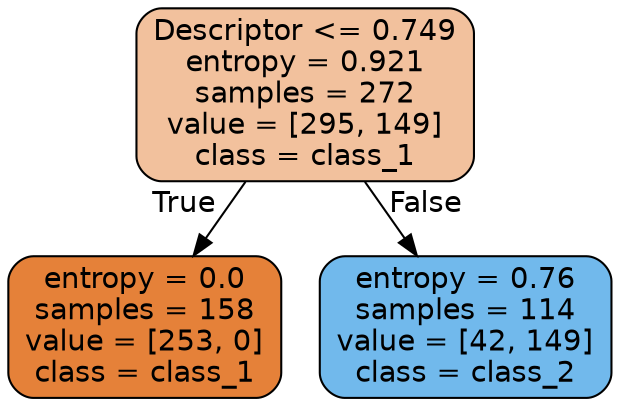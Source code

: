 digraph Tree {
node [shape=box, style="filled, rounded", color="black", fontname="helvetica"] ;
edge [fontname="helvetica"] ;
0 [label="Descriptor <= 0.749\nentropy = 0.921\nsamples = 272\nvalue = [295, 149]\nclass = class_1", fillcolor="#f2c19d"] ;
1 [label="entropy = 0.0\nsamples = 158\nvalue = [253, 0]\nclass = class_1", fillcolor="#e58139"] ;
0 -> 1 [labeldistance=2.5, labelangle=45, headlabel="True"] ;
2 [label="entropy = 0.76\nsamples = 114\nvalue = [42, 149]\nclass = class_2", fillcolor="#71b9ec"] ;
0 -> 2 [labeldistance=2.5, labelangle=-45, headlabel="False"] ;
}